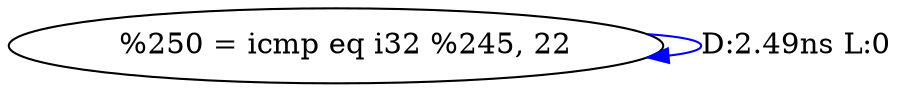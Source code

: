 digraph {
Node0x386c810[label="  %250 = icmp eq i32 %245, 22"];
Node0x386c810 -> Node0x386c810[label="D:2.49ns L:0",color=blue];
}
